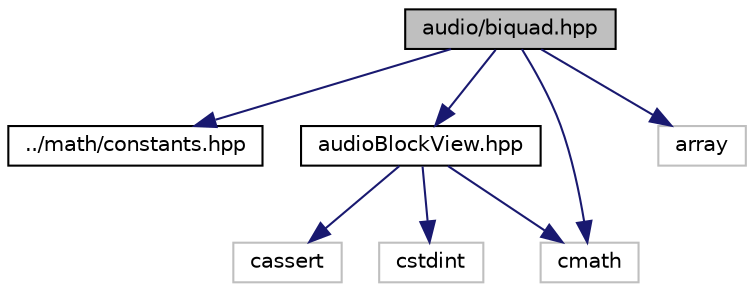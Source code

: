 digraph "audio/biquad.hpp"
{
 // LATEX_PDF_SIZE
  edge [fontname="Helvetica",fontsize="10",labelfontname="Helvetica",labelfontsize="10"];
  node [fontname="Helvetica",fontsize="10",shape=record];
  Node1 [label="audio/biquad.hpp",height=0.2,width=0.4,color="black", fillcolor="grey75", style="filled", fontcolor="black",tooltip="BiQuad filter."];
  Node1 -> Node2 [color="midnightblue",fontsize="10",style="solid",fontname="Helvetica"];
  Node2 [label="../math/constants.hpp",height=0.2,width=0.4,color="black", fillcolor="white", style="filled",URL="$constants_8hpp.html",tooltip="Math constants."];
  Node1 -> Node3 [color="midnightblue",fontsize="10",style="solid",fontname="Helvetica"];
  Node3 [label="audioBlockView.hpp",height=0.2,width=0.4,color="black", fillcolor="white", style="filled",URL="$audio_block_view_8hpp.html",tooltip="Audio Block View."];
  Node3 -> Node4 [color="midnightblue",fontsize="10",style="solid",fontname="Helvetica"];
  Node4 [label="cassert",height=0.2,width=0.4,color="grey75", fillcolor="white", style="filled",tooltip=" "];
  Node3 -> Node5 [color="midnightblue",fontsize="10",style="solid",fontname="Helvetica"];
  Node5 [label="cmath",height=0.2,width=0.4,color="grey75", fillcolor="white", style="filled",tooltip=" "];
  Node3 -> Node6 [color="midnightblue",fontsize="10",style="solid",fontname="Helvetica"];
  Node6 [label="cstdint",height=0.2,width=0.4,color="grey75", fillcolor="white", style="filled",tooltip=" "];
  Node1 -> Node7 [color="midnightblue",fontsize="10",style="solid",fontname="Helvetica"];
  Node7 [label="array",height=0.2,width=0.4,color="grey75", fillcolor="white", style="filled",tooltip=" "];
  Node1 -> Node5 [color="midnightblue",fontsize="10",style="solid",fontname="Helvetica"];
}
